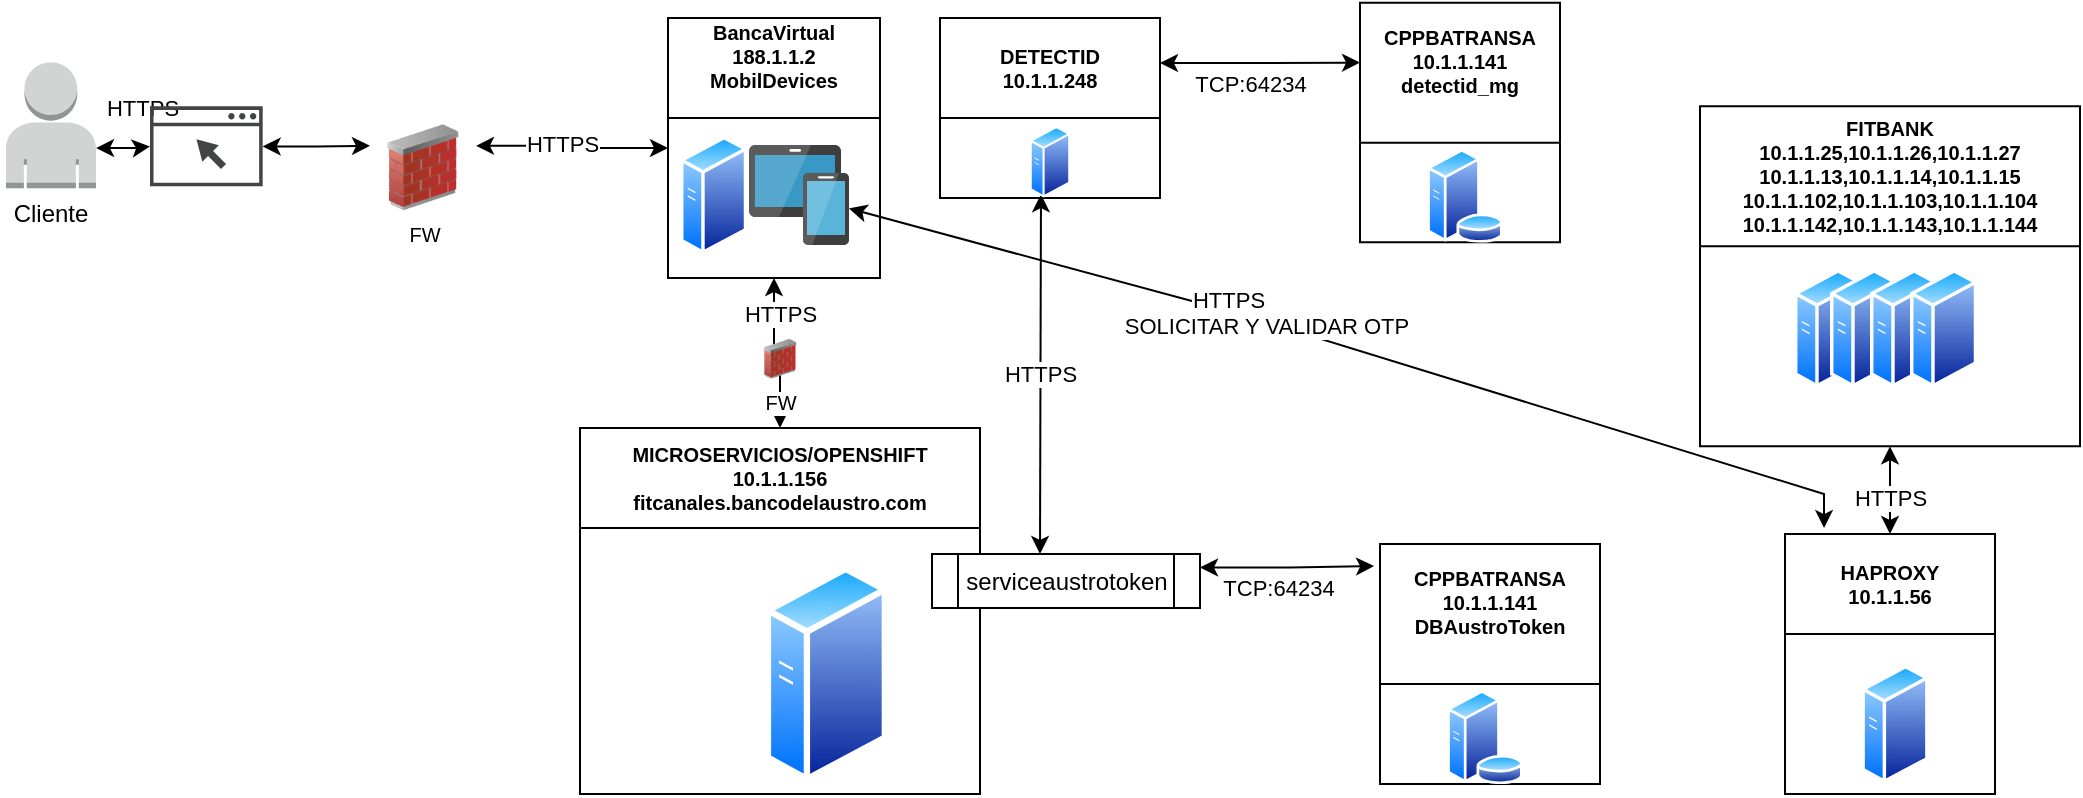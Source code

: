 <mxfile version="21.2.1" type="github">
  <diagram name="Page-1" id="xk-CDliX0W9DwiVPzAdf">
    <mxGraphModel dx="977" dy="347" grid="1" gridSize="10" guides="1" tooltips="1" connect="1" arrows="1" fold="1" page="1" pageScale="1" pageWidth="850" pageHeight="1100" math="0" shadow="0">
      <root>
        <mxCell id="0" />
        <mxCell id="1" parent="0" />
        <mxCell id="8pju_qnQEa6VrLn-cQm_-1" style="edgeStyle=orthogonalEdgeStyle;rounded=0;orthogonalLoop=1;jettySize=auto;html=1;exitX=1;exitY=0.25;exitDx=0;exitDy=0;startArrow=classic;startFill=1;entryX=0;entryY=0.5;entryDx=0;entryDy=0;" parent="1" source="8pju_qnQEa6VrLn-cQm_-4" target="8pju_qnQEa6VrLn-cQm_-15" edge="1">
          <mxGeometry relative="1" as="geometry">
            <mxPoint x="511" y="185" as="targetPoint" />
          </mxGeometry>
        </mxCell>
        <mxCell id="8pju_qnQEa6VrLn-cQm_-2" value="HTTPS" style="edgeLabel;html=1;align=center;verticalAlign=middle;resizable=0;points=[];" parent="8pju_qnQEa6VrLn-cQm_-1" vertex="1" connectable="0">
          <mxGeometry x="-0.12" y="1" relative="1" as="geometry">
            <mxPoint as="offset" />
          </mxGeometry>
        </mxCell>
        <mxCell id="8pju_qnQEa6VrLn-cQm_-3" value="HTTPS" style="edgeLabel;html=1;align=center;verticalAlign=middle;resizable=0;points=[];" parent="8pju_qnQEa6VrLn-cQm_-1" vertex="1" connectable="0">
          <mxGeometry x="-0.12" y="1" relative="1" as="geometry">
            <mxPoint x="-210" y="-18" as="offset" />
          </mxGeometry>
        </mxCell>
        <mxCell id="8pju_qnQEa6VrLn-cQm_-4" value="FW" style="image;html=1;image=img/lib/clip_art/networking/Firewall_02_128x128.png;fontSize=10;" parent="1" vertex="1">
          <mxGeometry x="195" y="95.17" width="53" height="43" as="geometry" />
        </mxCell>
        <mxCell id="8pju_qnQEa6VrLn-cQm_-5" value="MICROSERVICIOS/OPENSHIFT&#xa;10.1.1.156&#xa;fitcanales.bancodelaustro.com" style="swimlane;startSize=50;fontSize=10;" parent="1" vertex="1">
          <mxGeometry x="300" y="247" width="200" height="183" as="geometry">
            <mxRectangle x="310" y="150" width="130" height="23" as="alternateBounds" />
          </mxGeometry>
        </mxCell>
        <mxCell id="8pju_qnQEa6VrLn-cQm_-6" value="" style="aspect=fixed;perimeter=ellipsePerimeter;html=1;align=center;shadow=0;dashed=0;spacingTop=3;image;image=img/lib/active_directory/generic_server.svg;fontSize=10;" parent="8pju_qnQEa6VrLn-cQm_-5" vertex="1">
          <mxGeometry x="92.4" y="68" width="61.6" height="110" as="geometry" />
        </mxCell>
        <mxCell id="8pju_qnQEa6VrLn-cQm_-7" style="edgeStyle=orthogonalEdgeStyle;rounded=0;orthogonalLoop=1;jettySize=auto;html=1;exitX=1;exitY=0.68;exitDx=0;exitDy=0;exitPerimeter=0;startArrow=classic;startFill=1;" parent="1" source="8pju_qnQEa6VrLn-cQm_-11" target="8pju_qnQEa6VrLn-cQm_-9" edge="1">
          <mxGeometry relative="1" as="geometry" />
        </mxCell>
        <mxCell id="8pju_qnQEa6VrLn-cQm_-8" style="edgeStyle=orthogonalEdgeStyle;rounded=0;orthogonalLoop=1;jettySize=auto;html=1;entryX=0;entryY=0.25;entryDx=0;entryDy=0;startArrow=classic;startFill=1;" parent="1" source="8pju_qnQEa6VrLn-cQm_-9" target="8pju_qnQEa6VrLn-cQm_-4" edge="1">
          <mxGeometry relative="1" as="geometry" />
        </mxCell>
        <mxCell id="8pju_qnQEa6VrLn-cQm_-9" value="" style="sketch=0;pointerEvents=1;shadow=0;dashed=0;html=1;strokeColor=none;fillColor=#434445;aspect=fixed;labelPosition=center;verticalLabelPosition=bottom;verticalAlign=top;align=center;outlineConnect=0;shape=mxgraph.vvd.web_browser;" parent="1" vertex="1">
          <mxGeometry x="85" y="86.17" width="56.34" height="40" as="geometry" />
        </mxCell>
        <mxCell id="8pju_qnQEa6VrLn-cQm_-10" value="" style="group" parent="1" vertex="1" connectable="0">
          <mxGeometry x="10" y="64.17" width="50" height="86" as="geometry" />
        </mxCell>
        <mxCell id="8pju_qnQEa6VrLn-cQm_-11" value="" style="outlineConnect=0;dashed=0;verticalLabelPosition=bottom;verticalAlign=top;align=center;html=1;shape=mxgraph.aws3.user;fillColor=#D2D3D3;gradientColor=none;" parent="8pju_qnQEa6VrLn-cQm_-10" vertex="1">
          <mxGeometry x="3" width="45" height="63" as="geometry" />
        </mxCell>
        <mxCell id="8pju_qnQEa6VrLn-cQm_-12" value="Cliente" style="text;html=1;align=center;verticalAlign=middle;resizable=0;points=[];autosize=1;strokeColor=none;fillColor=none;" parent="8pju_qnQEa6VrLn-cQm_-10" vertex="1">
          <mxGeometry y="66" width="50" height="20" as="geometry" />
        </mxCell>
        <mxCell id="8pju_qnQEa6VrLn-cQm_-13" style="edgeStyle=orthogonalEdgeStyle;rounded=0;orthogonalLoop=1;jettySize=auto;html=1;exitX=0.5;exitY=1;exitDx=0;exitDy=0;entryX=0.5;entryY=0;entryDx=0;entryDy=0;startArrow=classic;startFill=1;" parent="1" source="8pju_qnQEa6VrLn-cQm_-15" target="8pju_qnQEa6VrLn-cQm_-5" edge="1">
          <mxGeometry relative="1" as="geometry" />
        </mxCell>
        <mxCell id="8pju_qnQEa6VrLn-cQm_-14" value="HTTPS" style="edgeLabel;html=1;align=center;verticalAlign=middle;resizable=0;points=[];" parent="8pju_qnQEa6VrLn-cQm_-13" vertex="1" connectable="0">
          <mxGeometry x="0.13" y="-2" relative="1" as="geometry">
            <mxPoint x="2" y="-23" as="offset" />
          </mxGeometry>
        </mxCell>
        <mxCell id="8pju_qnQEa6VrLn-cQm_-15" value="BancaVirtual&#xa;188.1.1.2&#xa;MobilDevices&#xa;" style="swimlane;startSize=50;fontSize=10;" parent="1" vertex="1">
          <mxGeometry x="344" y="42" width="106" height="130" as="geometry">
            <mxRectangle x="310" y="150" width="130" height="23" as="alternateBounds" />
          </mxGeometry>
        </mxCell>
        <mxCell id="8pju_qnQEa6VrLn-cQm_-16" value="" style="aspect=fixed;perimeter=ellipsePerimeter;html=1;align=center;shadow=0;dashed=0;spacingTop=3;image;image=img/lib/active_directory/generic_server.svg;fontSize=10;" parent="8pju_qnQEa6VrLn-cQm_-15" vertex="1">
          <mxGeometry x="6.0" y="58.5" width="33.6" height="60" as="geometry" />
        </mxCell>
        <mxCell id="8pju_qnQEa6VrLn-cQm_-49" value="" style="image;sketch=0;aspect=fixed;html=1;points=[];align=center;fontSize=12;image=img/lib/mscae/Devices_Groups.svg;" parent="8pju_qnQEa6VrLn-cQm_-15" vertex="1">
          <mxGeometry x="40.5" y="63.5" width="50" height="50" as="geometry" />
        </mxCell>
        <mxCell id="8pju_qnQEa6VrLn-cQm_-21" value="serviceaustrotoken" style="shape=process;whiteSpace=wrap;html=1;backgroundOutline=1;" parent="1" vertex="1">
          <mxGeometry x="476" y="310" width="134" height="27" as="geometry" />
        </mxCell>
        <mxCell id="8pju_qnQEa6VrLn-cQm_-22" value="FW" style="image;html=1;image=img/lib/clip_art/networking/Firewall_02_128x128.png;fontSize=10;" parent="1" vertex="1">
          <mxGeometry x="385.5" y="202.42" width="29" height="20" as="geometry" />
        </mxCell>
        <mxCell id="8pju_qnQEa6VrLn-cQm_-23" value="FITBANK&#xa;10.1.1.25,10.1.1.26,10.1.1.27&#xa;10.1.1.13,10.1.1.14,10.1.1.15&#xa;10.1.1.102,10.1.1.103,10.1.1.104&#xa;10.1.1.142,10.1.1.143,10.1.1.144" style="swimlane;startSize=70;fontSize=10;" parent="1" vertex="1">
          <mxGeometry x="860" y="86.17" width="190" height="170" as="geometry">
            <mxRectangle x="310" y="150" width="130" height="23" as="alternateBounds" />
          </mxGeometry>
        </mxCell>
        <mxCell id="8pju_qnQEa6VrLn-cQm_-24" value="" style="aspect=fixed;perimeter=ellipsePerimeter;html=1;align=center;shadow=0;dashed=0;spacingTop=3;image;image=img/lib/active_directory/generic_server.svg;fontSize=10;" parent="8pju_qnQEa6VrLn-cQm_-23" vertex="1">
          <mxGeometry x="47" y="81" width="33.6" height="60" as="geometry" />
        </mxCell>
        <mxCell id="8pju_qnQEa6VrLn-cQm_-25" value="" style="aspect=fixed;perimeter=ellipsePerimeter;html=1;align=center;shadow=0;dashed=0;spacingTop=3;image;image=img/lib/active_directory/generic_server.svg;fontSize=10;" parent="8pju_qnQEa6VrLn-cQm_-23" vertex="1">
          <mxGeometry x="65" y="81" width="33.6" height="60" as="geometry" />
        </mxCell>
        <mxCell id="8pju_qnQEa6VrLn-cQm_-26" value="" style="aspect=fixed;perimeter=ellipsePerimeter;html=1;align=center;shadow=0;dashed=0;spacingTop=3;image;image=img/lib/active_directory/generic_server.svg;fontSize=10;" parent="8pju_qnQEa6VrLn-cQm_-23" vertex="1">
          <mxGeometry x="85" y="81" width="33.6" height="60" as="geometry" />
        </mxCell>
        <mxCell id="8pju_qnQEa6VrLn-cQm_-27" value="" style="aspect=fixed;perimeter=ellipsePerimeter;html=1;align=center;shadow=0;dashed=0;spacingTop=3;image;image=img/lib/active_directory/generic_server.svg;fontSize=10;" parent="8pju_qnQEa6VrLn-cQm_-23" vertex="1">
          <mxGeometry x="105" y="81" width="33.6" height="60" as="geometry" />
        </mxCell>
        <mxCell id="8pju_qnQEa6VrLn-cQm_-28" style="edgeStyle=orthogonalEdgeStyle;rounded=0;orthogonalLoop=1;jettySize=auto;html=1;entryX=0.5;entryY=1;entryDx=0;entryDy=0;startArrow=classic;startFill=1;" parent="1" source="8pju_qnQEa6VrLn-cQm_-30" target="8pju_qnQEa6VrLn-cQm_-23" edge="1">
          <mxGeometry relative="1" as="geometry">
            <mxPoint x="942.5" y="170" as="targetPoint" />
          </mxGeometry>
        </mxCell>
        <mxCell id="8pju_qnQEa6VrLn-cQm_-29" value="HTTPS" style="edgeLabel;html=1;align=center;verticalAlign=middle;resizable=0;points=[];" parent="8pju_qnQEa6VrLn-cQm_-28" vertex="1" connectable="0">
          <mxGeometry x="-0.181" y="1" relative="1" as="geometry">
            <mxPoint x="1" as="offset" />
          </mxGeometry>
        </mxCell>
        <mxCell id="8pju_qnQEa6VrLn-cQm_-30" value="HAPROXY&#xa;10.1.1.56" style="swimlane;startSize=50;fontSize=10;" parent="1" vertex="1">
          <mxGeometry x="902.5" y="300" width="105" height="130" as="geometry">
            <mxRectangle x="310" y="150" width="130" height="23" as="alternateBounds" />
          </mxGeometry>
        </mxCell>
        <mxCell id="8pju_qnQEa6VrLn-cQm_-31" value="" style="aspect=fixed;perimeter=ellipsePerimeter;html=1;align=center;shadow=0;dashed=0;spacingTop=3;image;image=img/lib/active_directory/generic_server.svg;fontSize=10;" parent="8pju_qnQEa6VrLn-cQm_-30" vertex="1">
          <mxGeometry x="38.2" y="65" width="33.6" height="60" as="geometry" />
        </mxCell>
        <mxCell id="8pju_qnQEa6VrLn-cQm_-32" style="edgeStyle=orthogonalEdgeStyle;rounded=0;orthogonalLoop=1;jettySize=auto;html=1;exitX=1;exitY=0.25;exitDx=0;exitDy=0;entryX=-0.027;entryY=0.092;entryDx=0;entryDy=0;startArrow=classic;startFill=1;entryPerimeter=0;" parent="1" source="8pju_qnQEa6VrLn-cQm_-21" target="8pju_qnQEa6VrLn-cQm_-34" edge="1">
          <mxGeometry relative="1" as="geometry">
            <mxPoint x="660" y="550" as="sourcePoint" />
          </mxGeometry>
        </mxCell>
        <mxCell id="8pju_qnQEa6VrLn-cQm_-33" value="TCP:64234" style="edgeLabel;html=1;align=center;verticalAlign=middle;resizable=0;points=[];" parent="8pju_qnQEa6VrLn-cQm_-32" vertex="1" connectable="0">
          <mxGeometry x="-0.041" relative="1" as="geometry">
            <mxPoint x="-3" y="10" as="offset" />
          </mxGeometry>
        </mxCell>
        <mxCell id="8pju_qnQEa6VrLn-cQm_-34" value="CPPBATRANSA&#xa;10.1.1.141&#xa;DBAustroToken&#xa;" style="swimlane;startSize=70;fontSize=10;" parent="1" vertex="1">
          <mxGeometry x="700" y="305" width="110" height="120" as="geometry">
            <mxRectangle x="310" y="150" width="130" height="23" as="alternateBounds" />
          </mxGeometry>
        </mxCell>
        <mxCell id="8pju_qnQEa6VrLn-cQm_-35" value="" style="aspect=fixed;perimeter=ellipsePerimeter;html=1;align=center;shadow=0;dashed=0;spacingTop=3;image;image=img/lib/active_directory/database_server.svg;" parent="8pju_qnQEa6VrLn-cQm_-34" vertex="1">
          <mxGeometry x="33.2" y="73" width="38.54" height="47" as="geometry" />
        </mxCell>
        <mxCell id="8pju_qnQEa6VrLn-cQm_-38" style="rounded=0;orthogonalLoop=1;jettySize=auto;html=1;startArrow=classic;startFill=1;entryX=0.186;entryY=-0.023;entryDx=0;entryDy=0;entryPerimeter=0;" parent="1" source="8pju_qnQEa6VrLn-cQm_-49" target="8pju_qnQEa6VrLn-cQm_-30" edge="1">
          <mxGeometry relative="1" as="geometry">
            <mxPoint x="620" y="390" as="sourcePoint" />
            <mxPoint x="913" y="362" as="targetPoint" />
            <Array as="points">
              <mxPoint x="630" y="190" />
              <mxPoint x="922" y="280" />
            </Array>
          </mxGeometry>
        </mxCell>
        <mxCell id="8pju_qnQEa6VrLn-cQm_-39" value="HTTPS" style="edgeLabel;html=1;align=center;verticalAlign=middle;resizable=0;points=[];" parent="8pju_qnQEa6VrLn-cQm_-38" vertex="1" connectable="0">
          <mxGeometry x="-0.299" y="3" relative="1" as="geometry">
            <mxPoint x="11" as="offset" />
          </mxGeometry>
        </mxCell>
        <mxCell id="BsGaCCKrxYOwCnknNSr--1" value="SOLICITAR Y VALIDAR OTP" style="edgeLabel;html=1;align=center;verticalAlign=middle;resizable=0;points=[];" vertex="1" connectable="0" parent="8pju_qnQEa6VrLn-cQm_-38">
          <mxGeometry x="-0.175" y="-2" relative="1" as="geometry">
            <mxPoint as="offset" />
          </mxGeometry>
        </mxCell>
        <mxCell id="8pju_qnQEa6VrLn-cQm_-42" value="HTTPS" style="edgeStyle=orthogonalEdgeStyle;rounded=0;orthogonalLoop=1;jettySize=auto;html=1;startArrow=classic;startFill=1;entryX=0.5;entryY=0;entryDx=0;entryDy=0;exitX=0.25;exitY=1;exitDx=0;exitDy=0;" parent="1" source="8pju_qnQEa6VrLn-cQm_-44" edge="1">
          <mxGeometry relative="1" as="geometry">
            <mxPoint x="530" y="310" as="targetPoint" />
            <mxPoint x="530" y="180" as="sourcePoint" />
          </mxGeometry>
        </mxCell>
        <mxCell id="8pju_qnQEa6VrLn-cQm_-43" value="DETECTID&#xa;10.1.1.248" style="swimlane;startSize=50;fontSize=10;" parent="1" vertex="1">
          <mxGeometry x="480" y="42.0" width="110" height="90" as="geometry">
            <mxRectangle x="310" y="150" width="130" height="23" as="alternateBounds" />
          </mxGeometry>
        </mxCell>
        <mxCell id="8pju_qnQEa6VrLn-cQm_-44" value="" style="aspect=fixed;perimeter=ellipsePerimeter;html=1;align=center;shadow=0;dashed=0;spacingTop=3;image;image=img/lib/active_directory/generic_server.svg;fontSize=10;" parent="8pju_qnQEa6VrLn-cQm_-43" vertex="1">
          <mxGeometry x="44.85" y="53.75" width="20.3" height="36.25" as="geometry" />
        </mxCell>
        <mxCell id="8pju_qnQEa6VrLn-cQm_-45" style="edgeStyle=orthogonalEdgeStyle;rounded=0;orthogonalLoop=1;jettySize=auto;html=1;exitX=1;exitY=0.25;exitDx=0;exitDy=0;entryX=0;entryY=0.25;entryDx=0;entryDy=0;startArrow=classic;startFill=1;" parent="1" source="8pju_qnQEa6VrLn-cQm_-43" target="8pju_qnQEa6VrLn-cQm_-47" edge="1">
          <mxGeometry relative="1" as="geometry">
            <mxPoint x="590" y="54" as="sourcePoint" />
          </mxGeometry>
        </mxCell>
        <mxCell id="8pju_qnQEa6VrLn-cQm_-46" value="TCP:64234" style="edgeLabel;html=1;align=center;verticalAlign=middle;resizable=0;points=[];" parent="8pju_qnQEa6VrLn-cQm_-45" vertex="1" connectable="0">
          <mxGeometry x="-0.041" relative="1" as="geometry">
            <mxPoint x="-3" y="10" as="offset" />
          </mxGeometry>
        </mxCell>
        <mxCell id="8pju_qnQEa6VrLn-cQm_-47" value="CPPBATRANSA&#xa;10.1.1.141&#xa;detectid_mg&#xa;" style="swimlane;startSize=70;fontSize=10;" parent="1" vertex="1">
          <mxGeometry x="690" y="34.34" width="100" height="119.83" as="geometry">
            <mxRectangle x="310" y="150" width="130" height="23" as="alternateBounds" />
          </mxGeometry>
        </mxCell>
        <mxCell id="8pju_qnQEa6VrLn-cQm_-48" value="" style="aspect=fixed;perimeter=ellipsePerimeter;html=1;align=center;shadow=0;dashed=0;spacingTop=3;image;image=img/lib/active_directory/database_server.svg;" parent="8pju_qnQEa6VrLn-cQm_-47" vertex="1">
          <mxGeometry x="33.2" y="73" width="38.54" height="47" as="geometry" />
        </mxCell>
      </root>
    </mxGraphModel>
  </diagram>
</mxfile>
